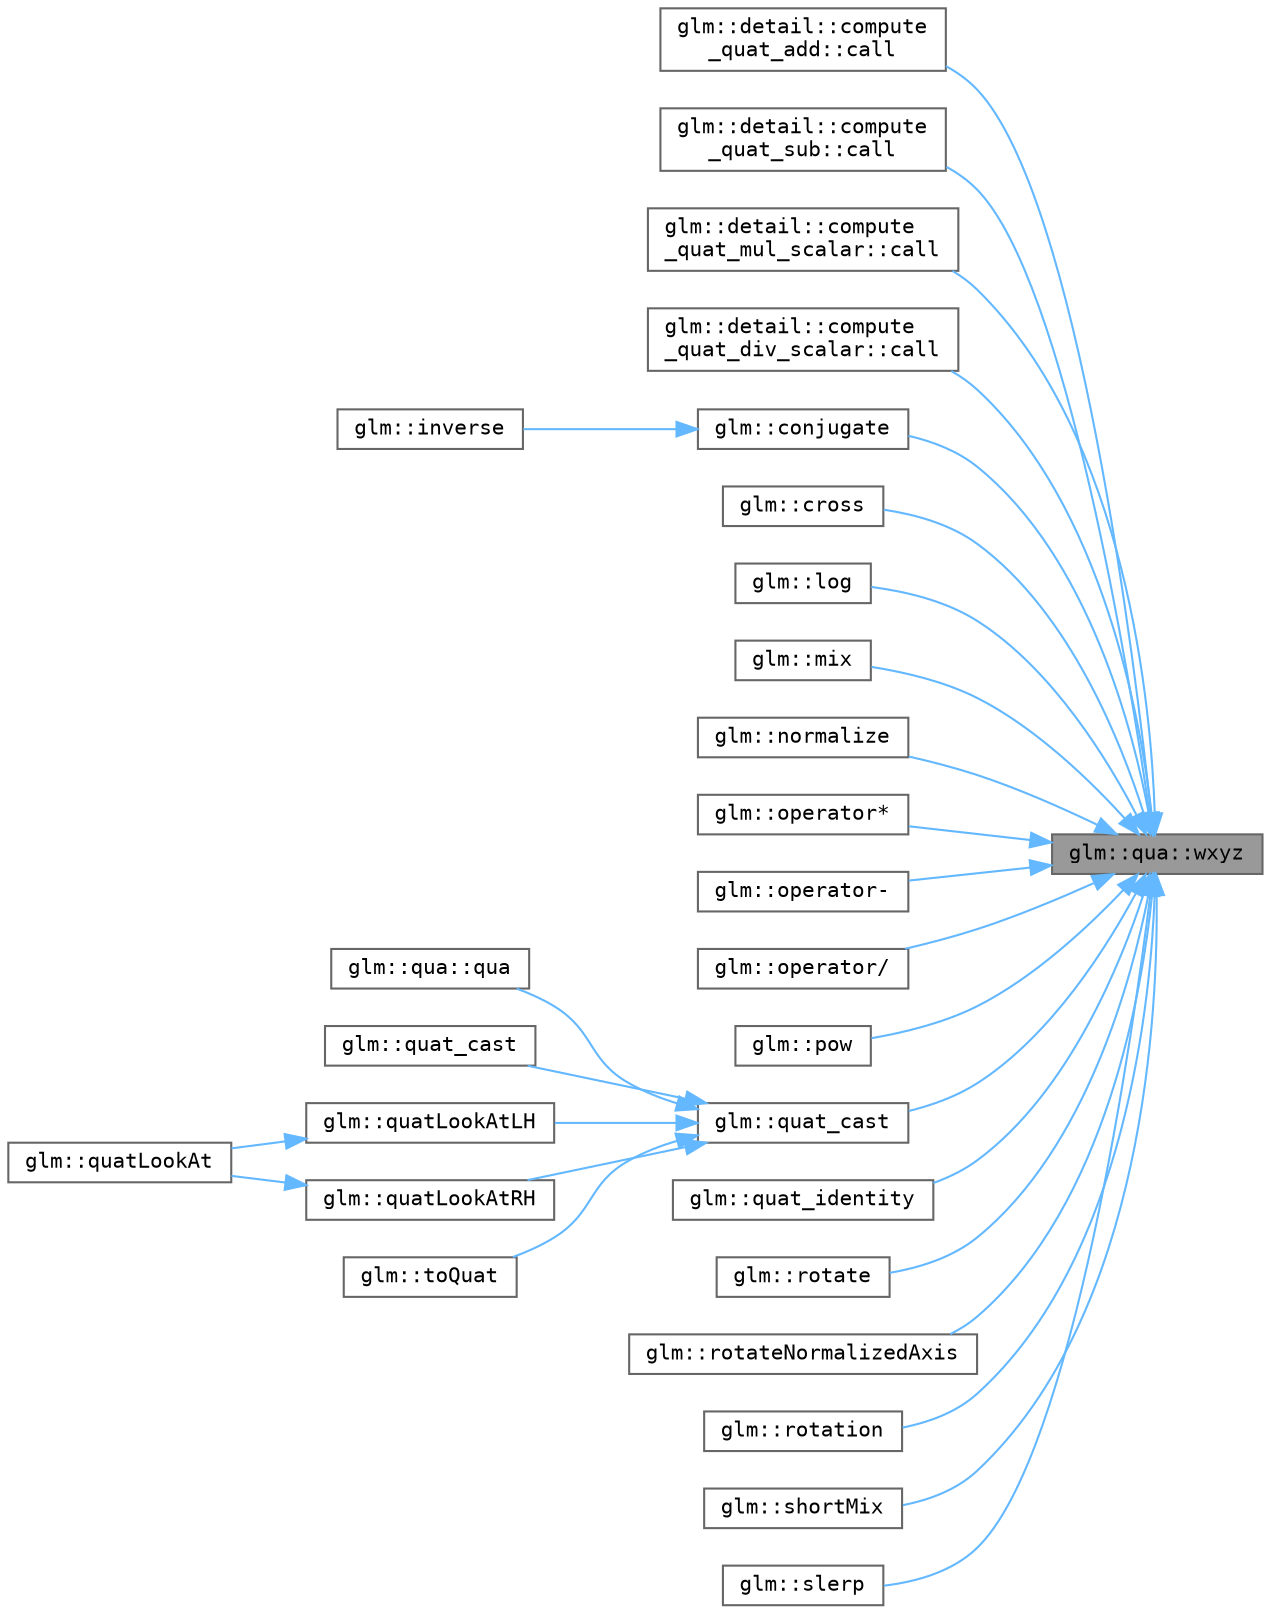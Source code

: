 digraph "glm::qua::wxyz"
{
 // LATEX_PDF_SIZE
  bgcolor="transparent";
  edge [fontname=Terminal,fontsize=10,labelfontname=Helvetica,labelfontsize=10];
  node [fontname=Terminal,fontsize=10,shape=box,height=0.2,width=0.4];
  rankdir="RL";
  Node1 [label="glm::qua::wxyz",height=0.2,width=0.4,color="gray40", fillcolor="grey60", style="filled", fontcolor="black",tooltip=" "];
  Node1 -> Node2 [dir="back",color="steelblue1",style="solid"];
  Node2 [label="glm::detail::compute\l_quat_add::call",height=0.2,width=0.4,color="grey40", fillcolor="white", style="filled",URL="$structglm_1_1detail_1_1compute__quat__add.html#a1dcc74730a2f5adc03c898baac71fbde",tooltip=" "];
  Node1 -> Node3 [dir="back",color="steelblue1",style="solid"];
  Node3 [label="glm::detail::compute\l_quat_sub::call",height=0.2,width=0.4,color="grey40", fillcolor="white", style="filled",URL="$structglm_1_1detail_1_1compute__quat__sub.html#a5f3f0fdc21fa7b08aa6539cbec709a8c",tooltip=" "];
  Node1 -> Node4 [dir="back",color="steelblue1",style="solid"];
  Node4 [label="glm::detail::compute\l_quat_mul_scalar::call",height=0.2,width=0.4,color="grey40", fillcolor="white", style="filled",URL="$structglm_1_1detail_1_1compute__quat__mul__scalar.html#a1171ac56557297588b006b8d3b9a0ff7",tooltip=" "];
  Node1 -> Node5 [dir="back",color="steelblue1",style="solid"];
  Node5 [label="glm::detail::compute\l_quat_div_scalar::call",height=0.2,width=0.4,color="grey40", fillcolor="white", style="filled",URL="$structglm_1_1detail_1_1compute__quat__div__scalar.html#a6b25481b3a8b8cd317a157322fef1c04",tooltip=" "];
  Node1 -> Node6 [dir="back",color="steelblue1",style="solid"];
  Node6 [label="glm::conjugate",height=0.2,width=0.4,color="grey40", fillcolor="white", style="filled",URL="$group__ext__quaternion__common.html#ga7aed59d2ff2512afc860b65c80b5a8e0",tooltip=" "];
  Node6 -> Node7 [dir="back",color="steelblue1",style="solid"];
  Node7 [label="glm::inverse",height=0.2,width=0.4,color="grey40", fillcolor="white", style="filled",URL="$group__ext__quaternion__common.html#gae00a615ed29a3e2fa9c2a372420625c7",tooltip=" "];
  Node1 -> Node8 [dir="back",color="steelblue1",style="solid"];
  Node8 [label="glm::cross",height=0.2,width=0.4,color="grey40", fillcolor="white", style="filled",URL="$group__ext__quaternion__geometric.html#gaae51443a2bfec7dfca0e95a4355177d8",tooltip=" "];
  Node1 -> Node9 [dir="back",color="steelblue1",style="solid"];
  Node9 [label="glm::log",height=0.2,width=0.4,color="grey40", fillcolor="white", style="filled",URL="$group__ext__quaternion__transform.html#gaff50b8a9c4937e7210dfb9b2e49c0cbc",tooltip=" "];
  Node1 -> Node10 [dir="back",color="steelblue1",style="solid"];
  Node10 [label="glm::mix",height=0.2,width=0.4,color="grey40", fillcolor="white", style="filled",URL="$group__ext__quaternion__common.html#gac3fe299d58c0c327ea48063c76cd3369",tooltip=" "];
  Node1 -> Node11 [dir="back",color="steelblue1",style="solid"];
  Node11 [label="glm::normalize",height=0.2,width=0.4,color="grey40", fillcolor="white", style="filled",URL="$group__ext__quaternion__geometric.html#gaf499622c1365ade814cb2d8a7953fe90",tooltip=" "];
  Node1 -> Node12 [dir="back",color="steelblue1",style="solid"];
  Node12 [label="glm::operator*",height=0.2,width=0.4,color="grey40", fillcolor="white", style="filled",URL="$namespaceglm.html#ac3a045cce12ae2e866110937b5df299e",tooltip=" "];
  Node1 -> Node13 [dir="back",color="steelblue1",style="solid"];
  Node13 [label="glm::operator-",height=0.2,width=0.4,color="grey40", fillcolor="white", style="filled",URL="$namespaceglm.html#a3ffc438e571b5b337730be3244174a55",tooltip=" "];
  Node1 -> Node14 [dir="back",color="steelblue1",style="solid"];
  Node14 [label="glm::operator/",height=0.2,width=0.4,color="grey40", fillcolor="white", style="filled",URL="$namespaceglm.html#a6a40fe3907ea609e627a62ce1824c0c9",tooltip=" "];
  Node1 -> Node15 [dir="back",color="steelblue1",style="solid"];
  Node15 [label="glm::pow",height=0.2,width=0.4,color="grey40", fillcolor="white", style="filled",URL="$group__ext__quaternion__transform.html#gafab75a9b1cf95c4a38df7aeac0becee7",tooltip=" "];
  Node1 -> Node16 [dir="back",color="steelblue1",style="solid"];
  Node16 [label="glm::quat_cast",height=0.2,width=0.4,color="grey40", fillcolor="white", style="filled",URL="$group__gtc__quaternion.html#ga3d350068ce0d14e4496cb844eb79a05f",tooltip=" "];
  Node16 -> Node17 [dir="back",color="steelblue1",style="solid"];
  Node17 [label="glm::qua::qua",height=0.2,width=0.4,color="grey40", fillcolor="white", style="filled",URL="$structglm_1_1qua.html#a31e090c0269daf1e9435139a4a4c27dd",tooltip=" "];
  Node16 -> Node18 [dir="back",color="steelblue1",style="solid"];
  Node18 [label="glm::quat_cast",height=0.2,width=0.4,color="grey40", fillcolor="white", style="filled",URL="$group__gtc__quaternion.html#ga6eb7d36a956fa894daf8dd39b5eb5eb3",tooltip=" "];
  Node16 -> Node19 [dir="back",color="steelblue1",style="solid"];
  Node19 [label="glm::quatLookAtLH",height=0.2,width=0.4,color="grey40", fillcolor="white", style="filled",URL="$group__gtc__quaternion.html#gaf1b1a94a4bf495b0a357180e2ab44dd3",tooltip=" "];
  Node19 -> Node20 [dir="back",color="steelblue1",style="solid"];
  Node20 [label="glm::quatLookAt",height=0.2,width=0.4,color="grey40", fillcolor="white", style="filled",URL="$group__gtc__quaternion.html#ga6796cf6b03ae8ea20a2152571bd66656",tooltip=" "];
  Node16 -> Node21 [dir="back",color="steelblue1",style="solid"];
  Node21 [label="glm::quatLookAtRH",height=0.2,width=0.4,color="grey40", fillcolor="white", style="filled",URL="$group__gtc__quaternion.html#ga63626b02ab5b21692758c0d43618188a",tooltip=" "];
  Node21 -> Node20 [dir="back",color="steelblue1",style="solid"];
  Node16 -> Node22 [dir="back",color="steelblue1",style="solid"];
  Node22 [label="glm::toQuat",height=0.2,width=0.4,color="grey40", fillcolor="white", style="filled",URL="$group__gtx__quaternion.html#ga973bf798d3b334ae56b46463ac8a6fb5",tooltip=" "];
  Node1 -> Node23 [dir="back",color="steelblue1",style="solid"];
  Node23 [label="glm::quat_identity",height=0.2,width=0.4,color="grey40", fillcolor="white", style="filled",URL="$group__gtx__quaternion.html#ga96a6304e423f605c2dedd5b09d50e382",tooltip=" "];
  Node1 -> Node24 [dir="back",color="steelblue1",style="solid"];
  Node24 [label="glm::rotate",height=0.2,width=0.4,color="grey40", fillcolor="white", style="filled",URL="$group__ext__quaternion__transform.html#gab5a05957caba9f3436da34fe67675140",tooltip=" "];
  Node1 -> Node25 [dir="back",color="steelblue1",style="solid"];
  Node25 [label="glm::rotateNormalizedAxis",height=0.2,width=0.4,color="grey40", fillcolor="white", style="filled",URL="$group__gtx__rotate__normalized__axis.html#ga32d45443c31053d300565c71552d67cd",tooltip=" "];
  Node1 -> Node26 [dir="back",color="steelblue1",style="solid"];
  Node26 [label="glm::rotation",height=0.2,width=0.4,color="grey40", fillcolor="white", style="filled",URL="$group__gtx__quaternion.html#gadbb992b52cef49dd3b11966e34260d17",tooltip=" "];
  Node1 -> Node27 [dir="back",color="steelblue1",style="solid"];
  Node27 [label="glm::shortMix",height=0.2,width=0.4,color="grey40", fillcolor="white", style="filled",URL="$group__gtx__quaternion.html#gaa67d8a157c0c4df05354aafd2e40aa72",tooltip=" "];
  Node1 -> Node28 [dir="back",color="steelblue1",style="solid"];
  Node28 [label="glm::slerp",height=0.2,width=0.4,color="grey40", fillcolor="white", style="filled",URL="$group__ext__quaternion__common.html#gac536fe0ef911df8ecea579d86ee50b08",tooltip=" "];
}
